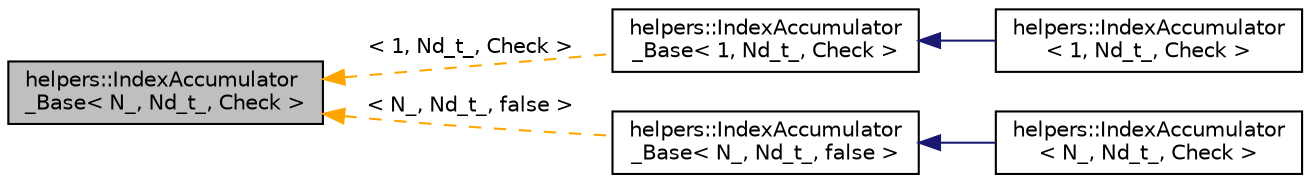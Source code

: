 digraph "helpers::IndexAccumulator_Base&lt; N_, Nd_t_, Check &gt;"
{
 // LATEX_PDF_SIZE
  edge [fontname="Helvetica",fontsize="10",labelfontname="Helvetica",labelfontsize="10"];
  node [fontname="Helvetica",fontsize="10",shape=record];
  rankdir="LR";
  Node1 [label="helpers::IndexAccumulator\l_Base\< N_, Nd_t_, Check \>",height=0.2,width=0.4,color="black", fillcolor="grey75", style="filled", fontcolor="black",tooltip="Parent class of IndexAccumulator."];
  Node1 -> Node2 [dir="back",color="orange",fontsize="10",style="dashed",label=" \< 1, Nd_t_, Check \>" ,fontname="Helvetica"];
  Node2 [label="helpers::IndexAccumulator\l_Base\< 1, Nd_t_, Check \>",height=0.2,width=0.4,color="black", fillcolor="white", style="filled",URL="$classhelpers_1_1IndexAccumulator__Base.html",tooltip=" "];
  Node2 -> Node3 [dir="back",color="midnightblue",fontsize="10",style="solid",fontname="Helvetica"];
  Node3 [label="helpers::IndexAccumulator\l\< 1, Nd_t_, Check \>",height=0.2,width=0.4,color="black", fillcolor="white", style="filled",URL="$classhelpers_1_1IndexAccumulator_3_011_00_01Nd__t___00_01Check_01_4.html",tooltip=" "];
  Node1 -> Node4 [dir="back",color="orange",fontsize="10",style="dashed",label=" \< N_, Nd_t_, false \>" ,fontname="Helvetica"];
  Node4 [label="helpers::IndexAccumulator\l_Base\< N_, Nd_t_, false \>",height=0.2,width=0.4,color="black", fillcolor="white", style="filled",URL="$classhelpers_1_1IndexAccumulator__Base.html",tooltip=" "];
  Node4 -> Node5 [dir="back",color="midnightblue",fontsize="10",style="solid",fontname="Helvetica"];
  Node5 [label="helpers::IndexAccumulator\l\< N_, Nd_t_, Check \>",height=0.2,width=0.4,color="black", fillcolor="white", style="filled",URL="$classhelpers_1_1IndexAccumulator.html",tooltip="Data structure holding an offset for the NdFlattener, to provide a []...[]-interface."];
}
